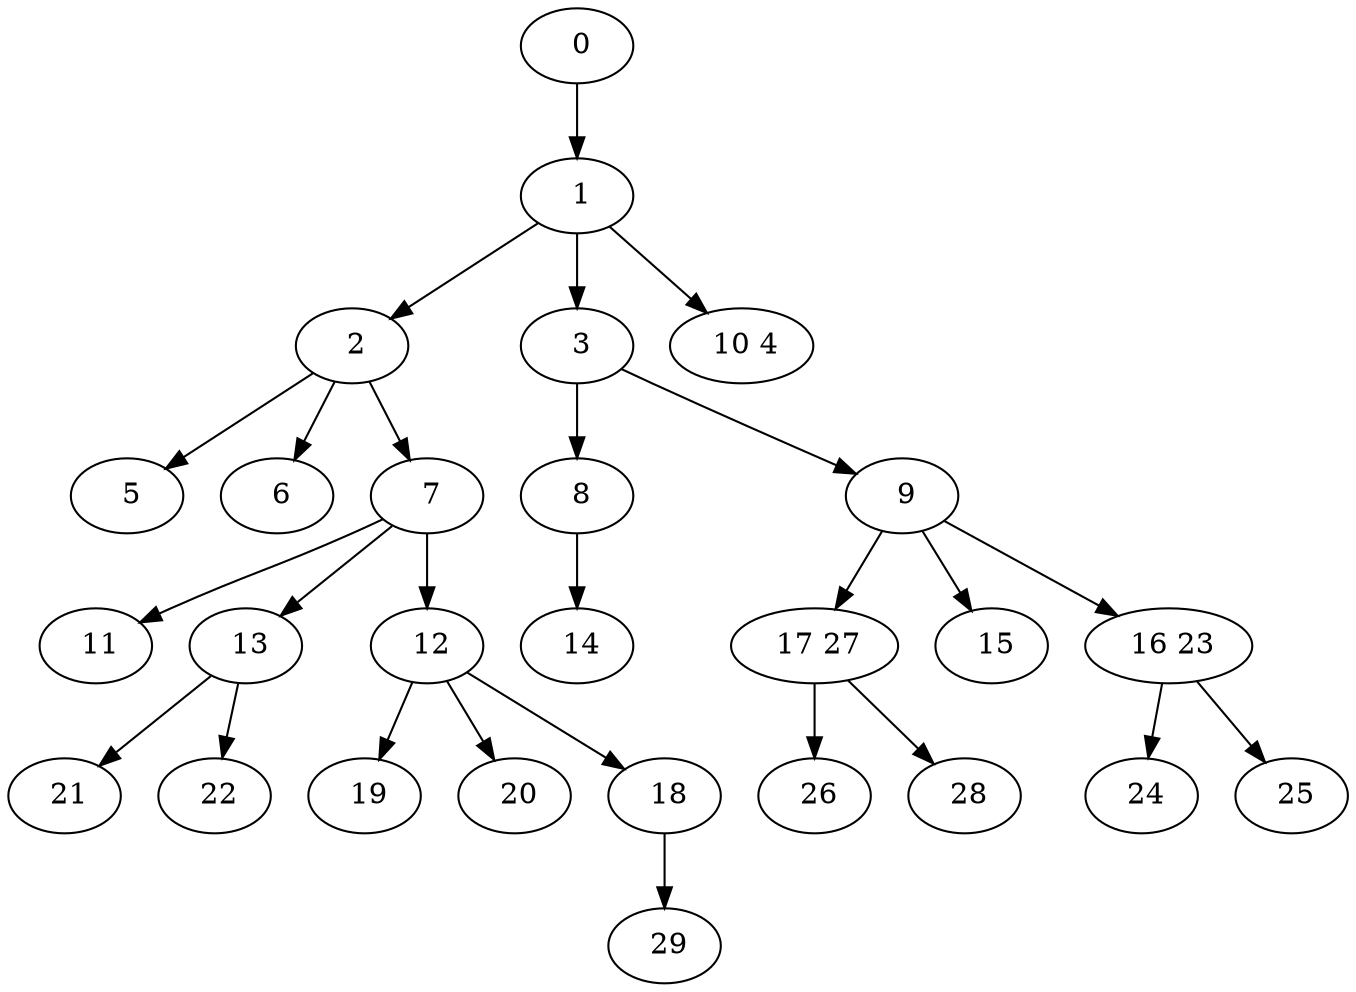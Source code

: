 digraph mytree {
" 0" -> " 1";
" 1" -> " 2";
" 1" -> " 3";
" 1" -> " 10 4";
" 2" -> " 5";
" 2" -> " 6";
" 2" -> " 7";
" 3" -> " 8";
" 3" -> " 9";
" 10 4";
" 5";
" 6";
" 7" -> " 11";
" 7" -> " 13";
" 7" -> " 12";
" 8" -> " 14";
" 9" -> " 17 27";
" 9" -> " 15";
" 9" -> " 16 23";
" 17 27" -> " 26";
" 17 27" -> " 28";
" 11";
" 13" -> " 21";
" 13" -> " 22";
" 14";
" 15";
" 16 23" -> " 24";
" 16 23" -> " 25";
" 24";
" 25";
" 21";
" 22";
" 26";
" 28";
" 19";
" 12" -> " 19";
" 12" -> " 20";
" 12" -> " 18";
" 20";
" 18" -> " 29";
" 29";
}

